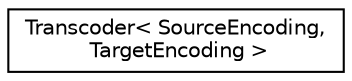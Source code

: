digraph "Graphical Class Hierarchy"
{
 // LATEX_PDF_SIZE
  edge [fontname="Helvetica",fontsize="10",labelfontname="Helvetica",labelfontsize="10"];
  node [fontname="Helvetica",fontsize="10",shape=record];
  rankdir="LR";
  Node0 [label="Transcoder\< SourceEncoding,\l TargetEncoding \>",height=0.2,width=0.4,color="black", fillcolor="white", style="filled",URL="$struct_transcoder.html",tooltip="Encoding conversion."];
}
